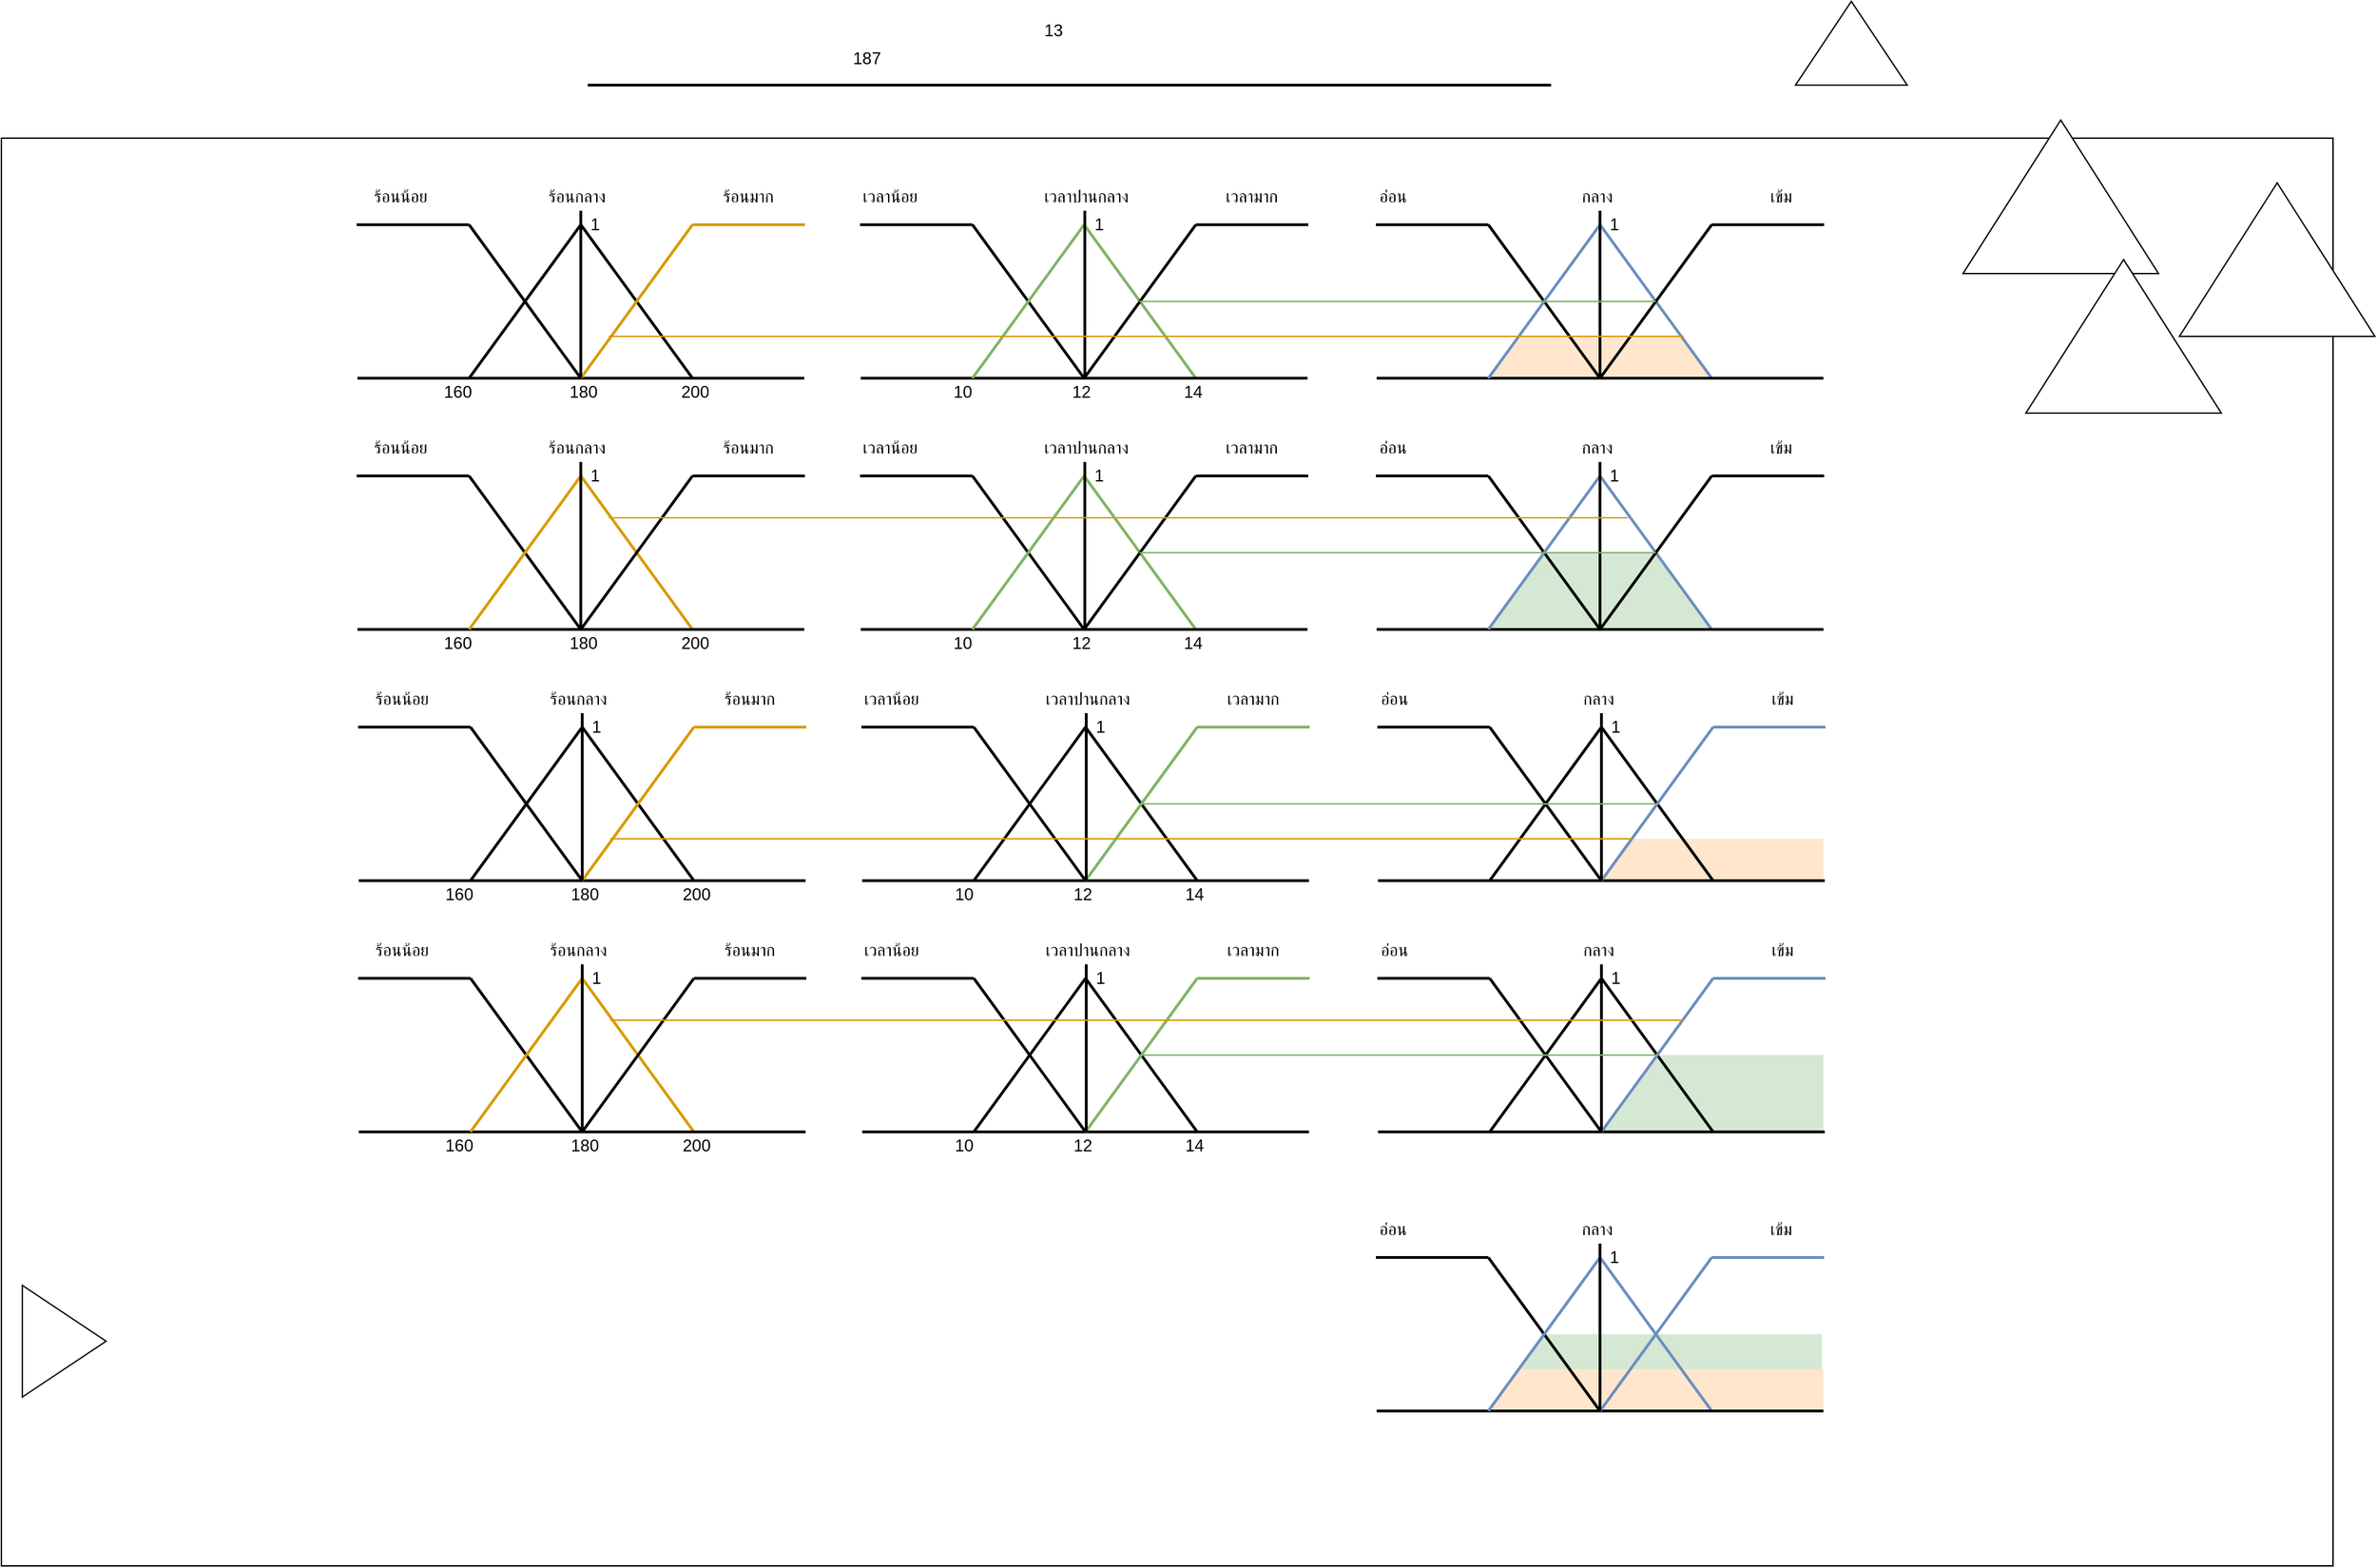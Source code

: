 <mxfile version="12.2.7" type="device" pages="1"><diagram id="Orps8iPXF4d6QuDdVQHt" name="Page-1"><mxGraphModel dx="2294" dy="301" grid="1" gridSize="10" guides="1" tooltips="1" connect="1" arrows="1" fold="1" page="1" pageScale="1" pageWidth="850" pageHeight="1100" math="0" shadow="0"><root><mxCell id="0"/><mxCell id="1" parent="0"/><mxCell id="f3O6sET0Vp7hojPYHrgs-37" value="" style="rounded=0;whiteSpace=wrap;html=1;" vertex="1" parent="1"><mxGeometry x="-1105" y="288" width="1670" height="1023" as="geometry"/></mxCell><mxCell id="f3O6sET0Vp7hojPYHrgs-331" value="" style="shape=trapezoid;perimeter=trapezoidPerimeter;whiteSpace=wrap;html=1;strokeColor=none;comic=0;rounded=0;size=0.252;fillColor=#d5e8d4;fillOpacity=100;" vertex="1" parent="1"><mxGeometry x="-40" y="1145" width="160" height="55" as="geometry"/></mxCell><mxCell id="f3O6sET0Vp7hojPYHrgs-330" value="" style="shape=trapezoid;perimeter=trapezoidPerimeter;whiteSpace=wrap;html=1;strokeColor=none;comic=0;rounded=0;size=0.136;fillColor=#ffe6cc;" vertex="1" parent="1"><mxGeometry x="-40" y="1170" width="160" height="30" as="geometry"/></mxCell><mxCell id="f3O6sET0Vp7hojPYHrgs-309" value="" style="shape=trapezoid;perimeter=trapezoidPerimeter;whiteSpace=wrap;html=1;strokeColor=none;comic=0;rounded=0;size=0.252;fillColor=#d5e8d4;fillOpacity=100;" vertex="1" parent="1"><mxGeometry x="39" y="1145" width="160" height="55" as="geometry"/></mxCell><mxCell id="f3O6sET0Vp7hojPYHrgs-324" value="" style="rounded=0;whiteSpace=wrap;html=1;comic=0;strokeColor=none;fillColor=#d5e8d4;" vertex="1" parent="1"><mxGeometry x="139" y="1145" width="60" height="54" as="geometry"/></mxCell><mxCell id="f3O6sET0Vp7hojPYHrgs-328" value="" style="rounded=0;whiteSpace=wrap;html=1;comic=0;strokeColor=none;fillColor=#ffe6cc;" vertex="1" parent="1"><mxGeometry x="140" y="1170" width="60" height="30" as="geometry"/></mxCell><mxCell id="f3O6sET0Vp7hojPYHrgs-329" value="" style="shape=trapezoid;perimeter=trapezoidPerimeter;whiteSpace=wrap;html=1;strokeColor=none;comic=0;rounded=0;size=0.137;fillColor=#ffe6cc;" vertex="1" parent="1"><mxGeometry x="40" y="1170" width="160" height="30" as="geometry"/></mxCell><mxCell id="f3O6sET0Vp7hojPYHrgs-288" value="" style="rounded=0;whiteSpace=wrap;html=1;comic=0;strokeColor=none;fillColor=#ffe6cc;" vertex="1" parent="1"><mxGeometry x="140" y="790" width="60" height="30" as="geometry"/></mxCell><mxCell id="f3O6sET0Vp7hojPYHrgs-82" value="" style="shape=trapezoid;perimeter=trapezoidPerimeter;whiteSpace=wrap;html=1;strokeColor=#d79b00;comic=0;rounded=0;size=0.136;fillColor=#ffe6cc;" vertex="1" parent="1"><mxGeometry x="-40" y="430" width="160" height="30" as="geometry"/></mxCell><mxCell id="f3O6sET0Vp7hojPYHrgs-1" value="" style="endArrow=none;html=1;fillColor=#d5e8d4;strokeColor=#000000;strokeWidth=2;" edge="1" parent="1"><mxGeometry width="50" height="50" relative="1" as="geometry"><mxPoint x="-850" y="460" as="sourcePoint"/><mxPoint x="-690" y="460" as="targetPoint"/></mxGeometry></mxCell><mxCell id="f3O6sET0Vp7hojPYHrgs-2" value="" style="endArrow=none;html=1;fillColor=#dae8fc;strokeColor=#000000;strokeWidth=2;" edge="1" parent="1"><mxGeometry width="50" height="50" relative="1" as="geometry"><mxPoint x="-850.5" y="350" as="sourcePoint"/><mxPoint x="-770" y="350" as="targetPoint"/></mxGeometry></mxCell><mxCell id="f3O6sET0Vp7hojPYHrgs-3" value="" style="endArrow=none;html=1;fillColor=#dae8fc;strokeColor=#000000;shadow=0;comic=0;strokeWidth=2;" edge="1" parent="1"><mxGeometry width="50" height="50" relative="1" as="geometry"><mxPoint x="-690" y="460" as="sourcePoint"/><mxPoint x="-770" y="350" as="targetPoint"/></mxGeometry></mxCell><mxCell id="f3O6sET0Vp7hojPYHrgs-4" value="" style="endArrow=none;html=1;fillColor=#ffe6cc;strokeColor=#000000;shadow=0;comic=0;strokeWidth=2;" edge="1" parent="1"><mxGeometry width="50" height="50" relative="1" as="geometry"><mxPoint x="-770" y="460" as="sourcePoint"/><mxPoint x="-690" y="350" as="targetPoint"/></mxGeometry></mxCell><mxCell id="f3O6sET0Vp7hojPYHrgs-5" value="" style="endArrow=none;html=1;fillColor=#ffe6cc;strokeColor=#000000;shadow=0;comic=0;strokeWidth=2;" edge="1" parent="1"><mxGeometry width="50" height="50" relative="1" as="geometry"><mxPoint x="-610" y="460" as="sourcePoint"/><mxPoint x="-690" y="350" as="targetPoint"/></mxGeometry></mxCell><mxCell id="f3O6sET0Vp7hojPYHrgs-6" value="" style="endArrow=none;html=1;fillColor=#dae8fc;strokeColor=#000000;shadow=0;comic=0;strokeWidth=2;" edge="1" parent="1"><mxGeometry width="50" height="50" relative="1" as="geometry"><mxPoint x="-690" y="460" as="sourcePoint"/><mxPoint x="-530" y="460" as="targetPoint"/></mxGeometry></mxCell><mxCell id="f3O6sET0Vp7hojPYHrgs-7" value="" style="endArrow=none;html=1;fillColor=#ffe6cc;strokeColor=#d79b00;shadow=0;comic=0;strokeWidth=2;" edge="1" parent="1"><mxGeometry width="50" height="50" relative="1" as="geometry"><mxPoint x="-690" y="460" as="sourcePoint"/><mxPoint x="-610" y="350" as="targetPoint"/></mxGeometry></mxCell><mxCell id="f3O6sET0Vp7hojPYHrgs-8" value="" style="endArrow=none;html=1;fillColor=#ffe6cc;strokeColor=#d79b00;shadow=0;comic=0;strokeWidth=2;" edge="1" parent="1"><mxGeometry width="50" height="50" relative="1" as="geometry"><mxPoint x="-610" y="350" as="sourcePoint"/><mxPoint x="-529.5" y="350" as="targetPoint"/></mxGeometry></mxCell><mxCell id="f3O6sET0Vp7hojPYHrgs-9" value="" style="endArrow=none;html=1;fillColor=#d5e8d4;strokeColor=#000000;shadow=0;comic=0;strokeWidth=2;" edge="1" parent="1"><mxGeometry width="50" height="50" relative="1" as="geometry"><mxPoint x="-489.5" y="460" as="sourcePoint"/><mxPoint x="-329.5" y="460" as="targetPoint"/></mxGeometry></mxCell><mxCell id="f3O6sET0Vp7hojPYHrgs-10" value="" style="endArrow=none;html=1;fillColor=#d5e8d4;strokeColor=#000000;shadow=0;comic=0;strokeWidth=2;" edge="1" parent="1"><mxGeometry width="50" height="50" relative="1" as="geometry"><mxPoint x="-490" y="350" as="sourcePoint"/><mxPoint x="-409.5" y="350" as="targetPoint"/></mxGeometry></mxCell><mxCell id="f3O6sET0Vp7hojPYHrgs-11" value="" style="endArrow=none;html=1;fillColor=#d5e8d4;strokeColor=#000000;shadow=0;comic=0;strokeWidth=2;" edge="1" parent="1"><mxGeometry width="50" height="50" relative="1" as="geometry"><mxPoint x="-329.5" y="460" as="sourcePoint"/><mxPoint x="-409.5" y="350" as="targetPoint"/></mxGeometry></mxCell><mxCell id="f3O6sET0Vp7hojPYHrgs-12" value="" style="endArrow=none;html=1;fillColor=#d5e8d4;strokeColor=#82b366;shadow=0;comic=0;strokeWidth=2;" edge="1" parent="1"><mxGeometry width="50" height="50" relative="1" as="geometry"><mxPoint x="-409.5" y="460" as="sourcePoint"/><mxPoint x="-329.5" y="350" as="targetPoint"/></mxGeometry></mxCell><mxCell id="f3O6sET0Vp7hojPYHrgs-13" value="" style="endArrow=none;html=1;fillColor=#d5e8d4;strokeColor=#82b366;shadow=0;comic=0;strokeWidth=2;" edge="1" parent="1"><mxGeometry width="50" height="50" relative="1" as="geometry"><mxPoint x="-249.5" y="460" as="sourcePoint"/><mxPoint x="-329.5" y="350" as="targetPoint"/></mxGeometry></mxCell><mxCell id="f3O6sET0Vp7hojPYHrgs-14" value="" style="endArrow=none;html=1;fillColor=#dae8fc;strokeColor=#000000;shadow=0;comic=0;strokeWidth=2;" edge="1" parent="1"><mxGeometry width="50" height="50" relative="1" as="geometry"><mxPoint x="-329.5" y="460" as="sourcePoint"/><mxPoint x="-169.5" y="460" as="targetPoint"/></mxGeometry></mxCell><mxCell id="f3O6sET0Vp7hojPYHrgs-15" value="" style="endArrow=none;html=1;fillColor=#d5e8d4;strokeColor=#000000;shadow=0;comic=0;strokeWidth=2;" edge="1" parent="1"><mxGeometry width="50" height="50" relative="1" as="geometry"><mxPoint x="-329.5" y="460" as="sourcePoint"/><mxPoint x="-249.5" y="350" as="targetPoint"/></mxGeometry></mxCell><mxCell id="f3O6sET0Vp7hojPYHrgs-16" value="" style="endArrow=none;html=1;fillColor=#d5e8d4;strokeColor=#000000;shadow=0;comic=0;strokeWidth=2;" edge="1" parent="1"><mxGeometry width="50" height="50" relative="1" as="geometry"><mxPoint x="-249.5" y="350" as="sourcePoint"/><mxPoint x="-169" y="350" as="targetPoint"/></mxGeometry></mxCell><mxCell id="f3O6sET0Vp7hojPYHrgs-17" value="" style="endArrow=none;html=1;fillColor=#d5e8d4;strokeColor=#000000;shadow=0;comic=0;strokeWidth=2;" edge="1" parent="1"><mxGeometry width="50" height="50" relative="1" as="geometry"><mxPoint x="-120.0" y="460" as="sourcePoint"/><mxPoint x="40.0" y="460" as="targetPoint"/></mxGeometry></mxCell><mxCell id="f3O6sET0Vp7hojPYHrgs-18" value="" style="endArrow=none;html=1;fillColor=#dae8fc;strokeColor=#000000;shadow=0;comic=0;strokeWidth=2;" edge="1" parent="1"><mxGeometry width="50" height="50" relative="1" as="geometry"><mxPoint x="-120.5" y="350" as="sourcePoint"/><mxPoint x="-40.0" y="350" as="targetPoint"/></mxGeometry></mxCell><mxCell id="f3O6sET0Vp7hojPYHrgs-19" value="" style="endArrow=none;html=1;fillColor=#dae8fc;strokeColor=#000000;shadow=0;comic=0;strokeWidth=2;" edge="1" parent="1"><mxGeometry width="50" height="50" relative="1" as="geometry"><mxPoint x="40.0" y="460" as="sourcePoint"/><mxPoint x="-40.0" y="350" as="targetPoint"/></mxGeometry></mxCell><mxCell id="f3O6sET0Vp7hojPYHrgs-20" value="" style="endArrow=none;html=1;fillColor=#dae8fc;strokeColor=#6c8ebf;shadow=0;comic=0;strokeWidth=2;" edge="1" parent="1"><mxGeometry width="50" height="50" relative="1" as="geometry"><mxPoint x="-40.0" y="460" as="sourcePoint"/><mxPoint x="40.0" y="350" as="targetPoint"/></mxGeometry></mxCell><mxCell id="f3O6sET0Vp7hojPYHrgs-21" value="" style="endArrow=none;html=1;fillColor=#dae8fc;strokeColor=#6c8ebf;shadow=0;comic=0;strokeWidth=2;" edge="1" parent="1"><mxGeometry width="50" height="50" relative="1" as="geometry"><mxPoint x="120.0" y="460" as="sourcePoint"/><mxPoint x="40.0" y="350" as="targetPoint"/></mxGeometry></mxCell><mxCell id="f3O6sET0Vp7hojPYHrgs-22" value="" style="endArrow=none;html=1;fillColor=#dae8fc;strokeColor=#000000;shadow=0;comic=0;strokeWidth=2;" edge="1" parent="1"><mxGeometry width="50" height="50" relative="1" as="geometry"><mxPoint x="40.0" y="460" as="sourcePoint"/><mxPoint x="200.0" y="460" as="targetPoint"/></mxGeometry></mxCell><mxCell id="f3O6sET0Vp7hojPYHrgs-23" value="" style="endArrow=none;html=1;fillColor=#d5e8d4;strokeColor=#000000;shadow=0;comic=0;strokeWidth=2;" edge="1" parent="1"><mxGeometry width="50" height="50" relative="1" as="geometry"><mxPoint x="40.0" y="460" as="sourcePoint"/><mxPoint x="120.0" y="350" as="targetPoint"/></mxGeometry></mxCell><mxCell id="f3O6sET0Vp7hojPYHrgs-24" value="" style="endArrow=none;html=1;fillColor=#d5e8d4;strokeColor=#000000;shadow=0;comic=0;strokeWidth=2;" edge="1" parent="1"><mxGeometry width="50" height="50" relative="1" as="geometry"><mxPoint x="120.0" y="350" as="sourcePoint"/><mxPoint x="200.5" y="350" as="targetPoint"/></mxGeometry></mxCell><mxCell id="f3O6sET0Vp7hojPYHrgs-38" value="ร้อนน้อย" style="text;html=1;resizable=0;points=[];autosize=1;align=left;verticalAlign=top;spacingTop=-4;strokeColor=none;" vertex="1" parent="1"><mxGeometry x="-840" y="320" width="60" height="20" as="geometry"/></mxCell><mxCell id="f3O6sET0Vp7hojPYHrgs-42" value="ร้อนมาก" style="text;html=1;resizable=0;points=[];autosize=1;align=left;verticalAlign=top;spacingTop=-4;strokeColor=none;" vertex="1" parent="1"><mxGeometry x="-590" y="320" width="60" height="20" as="geometry"/></mxCell><mxCell id="f3O6sET0Vp7hojPYHrgs-43" value="เวลาน้อย" style="text;html=1;resizable=0;points=[];autosize=1;align=left;verticalAlign=top;spacingTop=-4;strokeColor=none;" vertex="1" parent="1"><mxGeometry x="-490" y="320" width="60" height="20" as="geometry"/></mxCell><mxCell id="f3O6sET0Vp7hojPYHrgs-44" value="เวลาปานกลาง" style="text;html=1;resizable=0;points=[];autosize=1;align=left;verticalAlign=top;spacingTop=-4;strokeColor=none;" vertex="1" parent="1"><mxGeometry x="-360" y="320" width="90" height="20" as="geometry"/></mxCell><mxCell id="f3O6sET0Vp7hojPYHrgs-45" value="เวลามาก" style="text;html=1;resizable=0;points=[];autosize=1;align=left;verticalAlign=top;spacingTop=-4;strokeColor=none;" vertex="1" parent="1"><mxGeometry x="-230" y="320" width="60" height="20" as="geometry"/></mxCell><mxCell id="f3O6sET0Vp7hojPYHrgs-46" value="160" style="text;html=1;resizable=0;points=[];autosize=1;align=left;verticalAlign=top;spacingTop=-4;strokeColor=none;" vertex="1" parent="1"><mxGeometry x="-790" y="460" width="40" height="20" as="geometry"/></mxCell><mxCell id="f3O6sET0Vp7hojPYHrgs-47" value="180" style="text;html=1;resizable=0;points=[];autosize=1;align=left;verticalAlign=top;spacingTop=-4;strokeColor=none;" vertex="1" parent="1"><mxGeometry x="-700" y="460" width="40" height="20" as="geometry"/></mxCell><mxCell id="f3O6sET0Vp7hojPYHrgs-48" value="200" style="text;html=1;resizable=0;points=[];autosize=1;align=left;verticalAlign=top;spacingTop=-4;strokeColor=none;" vertex="1" parent="1"><mxGeometry x="-620" y="460" width="40" height="20" as="geometry"/></mxCell><mxCell id="f3O6sET0Vp7hojPYHrgs-49" value="10" style="text;html=1;resizable=0;points=[];autosize=1;align=left;verticalAlign=top;spacingTop=-4;strokeColor=none;" vertex="1" parent="1"><mxGeometry x="-425" y="460" width="30" height="20" as="geometry"/></mxCell><mxCell id="f3O6sET0Vp7hojPYHrgs-50" value="12" style="text;html=1;resizable=0;points=[];autosize=1;align=left;verticalAlign=top;spacingTop=-4;strokeColor=none;" vertex="1" parent="1"><mxGeometry x="-340" y="460" width="30" height="20" as="geometry"/></mxCell><mxCell id="f3O6sET0Vp7hojPYHrgs-51" value="14" style="text;html=1;resizable=0;points=[];autosize=1;align=left;verticalAlign=top;spacingTop=-4;strokeColor=none;" vertex="1" parent="1"><mxGeometry x="-260" y="460" width="30" height="20" as="geometry"/></mxCell><mxCell id="f3O6sET0Vp7hojPYHrgs-52" value="187" style="text;html=1;resizable=0;points=[];autosize=1;align=left;verticalAlign=top;spacingTop=-4;" vertex="1" parent="1"><mxGeometry x="-497" y="221" width="40" height="20" as="geometry"/></mxCell><mxCell id="f3O6sET0Vp7hojPYHrgs-53" value="13" style="text;html=1;resizable=0;points=[];autosize=1;align=left;verticalAlign=top;spacingTop=-4;" vertex="1" parent="1"><mxGeometry x="-360" y="201" width="30" height="20" as="geometry"/></mxCell><mxCell id="f3O6sET0Vp7hojPYHrgs-54" value="" style="endArrow=none;html=1;shadow=0;strokeColor=#000000;strokeWidth=2;fillColor=#d5e8d4;" edge="1" parent="1"><mxGeometry width="50" height="50" relative="1" as="geometry"><mxPoint x="-690" y="460" as="sourcePoint"/><mxPoint x="-690" y="340" as="targetPoint"/></mxGeometry></mxCell><mxCell id="f3O6sET0Vp7hojPYHrgs-41" value="ร้อนกลาง" style="text;html=1;resizable=0;points=[];autosize=1;align=left;verticalAlign=top;spacingTop=-4;strokeColor=none;" vertex="1" parent="1"><mxGeometry x="-715" y="320" width="60" height="20" as="geometry"/></mxCell><mxCell id="f3O6sET0Vp7hojPYHrgs-57" value="1" style="text;html=1;resizable=0;points=[];autosize=1;align=left;verticalAlign=top;spacingTop=-4;strokeColor=none;" vertex="1" parent="1"><mxGeometry x="-685" y="340" width="20" height="20" as="geometry"/></mxCell><mxCell id="f3O6sET0Vp7hojPYHrgs-58" value="" style="endArrow=none;html=1;shadow=0;strokeColor=#000000;strokeWidth=2;fillColor=#d5e8d4;" edge="1" parent="1"><mxGeometry width="50" height="50" relative="1" as="geometry"><mxPoint x="-329" y="460.0" as="sourcePoint"/><mxPoint x="-329" y="340.0" as="targetPoint"/></mxGeometry></mxCell><mxCell id="f3O6sET0Vp7hojPYHrgs-59" value="1" style="text;html=1;resizable=0;points=[];autosize=1;align=left;verticalAlign=top;spacingTop=-4;strokeColor=none;" vertex="1" parent="1"><mxGeometry x="-324" y="340" width="20" height="20" as="geometry"/></mxCell><mxCell id="f3O6sET0Vp7hojPYHrgs-62" value="" style="endArrow=none;html=1;shadow=0;strokeColor=#000000;strokeWidth=2;fillColor=#d5e8d4;" edge="1" parent="1"><mxGeometry width="50" height="50" relative="1" as="geometry"><mxPoint x="40" y="460" as="sourcePoint"/><mxPoint x="40" y="340.0" as="targetPoint"/></mxGeometry></mxCell><mxCell id="f3O6sET0Vp7hojPYHrgs-63" value="1" style="text;html=1;resizable=0;points=[];autosize=1;align=left;verticalAlign=top;spacingTop=-4;strokeColor=none;" vertex="1" parent="1"><mxGeometry x="45" y="340" width="20" height="20" as="geometry"/></mxCell><mxCell id="f3O6sET0Vp7hojPYHrgs-64" value="อ่อน" style="text;html=1;resizable=0;points=[];autosize=1;align=left;verticalAlign=top;spacingTop=-4;strokeColor=none;" vertex="1" parent="1"><mxGeometry x="-120" y="320" width="40" height="20" as="geometry"/></mxCell><mxCell id="f3O6sET0Vp7hojPYHrgs-65" value="กลาง" style="text;html=1;resizable=0;points=[];autosize=1;align=left;verticalAlign=top;spacingTop=-4;strokeColor=none;" vertex="1" parent="1"><mxGeometry x="25" y="320" width="40" height="20" as="geometry"/></mxCell><mxCell id="f3O6sET0Vp7hojPYHrgs-66" value="เข้ม" style="text;html=1;resizable=0;points=[];autosize=1;align=left;verticalAlign=top;spacingTop=-4;strokeColor=none;" vertex="1" parent="1"><mxGeometry x="160" y="320" width="30" height="20" as="geometry"/></mxCell><mxCell id="f3O6sET0Vp7hojPYHrgs-67" value="" style="endArrow=none;html=1;shadow=0;strokeColor=#d79b00;strokeWidth=1;fillColor=#ffe6cc;" edge="1" parent="1"><mxGeometry width="50" height="50" relative="1" as="geometry"><mxPoint x="-670" y="430" as="sourcePoint"/><mxPoint x="100" y="430" as="targetPoint"/></mxGeometry></mxCell><mxCell id="f3O6sET0Vp7hojPYHrgs-69" value="" style="endArrow=none;html=1;shadow=0;strokeColor=#000000;strokeWidth=2;fillColor=#d5e8d4;" edge="1" parent="1"><mxGeometry width="50" height="50" relative="1" as="geometry"><mxPoint x="-685" y="250.0" as="sourcePoint"/><mxPoint x="5" y="250.0" as="targetPoint"/></mxGeometry></mxCell><mxCell id="f3O6sET0Vp7hojPYHrgs-71" value="" style="endArrow=none;html=1;shadow=0;strokeColor=#82b366;strokeWidth=1;fillColor=#d5e8d4;" edge="1" parent="1"><mxGeometry width="50" height="50" relative="1" as="geometry"><mxPoint x="-290" y="405.0" as="sourcePoint"/><mxPoint x="80" y="405" as="targetPoint"/></mxGeometry></mxCell><mxCell id="f3O6sET0Vp7hojPYHrgs-74" value="" style="triangle;whiteSpace=wrap;html=1;strokeColor=#000000;" vertex="1" parent="1"><mxGeometry x="-1090" y="1110" width="60" height="80" as="geometry"/></mxCell><mxCell id="f3O6sET0Vp7hojPYHrgs-75" value="" style="triangle;whiteSpace=wrap;html=1;strokeColor=#000000;rotation=-90;" vertex="1" parent="1"><mxGeometry x="190" y="180" width="60" height="80" as="geometry"/></mxCell><mxCell id="f3O6sET0Vp7hojPYHrgs-76" value="" style="triangle;whiteSpace=wrap;html=1;strokeColor=#000000;rotation=-90;" vertex="1" parent="1"><mxGeometry x="315" y="260" width="110" height="140" as="geometry"/></mxCell><mxCell id="f3O6sET0Vp7hojPYHrgs-78" value="" style="triangle;whiteSpace=wrap;html=1;strokeColor=#000000;rotation=-90;" vertex="1" parent="1"><mxGeometry x="360" y="360" width="110" height="140" as="geometry"/></mxCell><mxCell id="f3O6sET0Vp7hojPYHrgs-80" value="" style="triangle;whiteSpace=wrap;html=1;strokeColor=#000000;rotation=-90;" vertex="1" parent="1"><mxGeometry x="470" y="305" width="110" height="140" as="geometry"/></mxCell><mxCell id="f3O6sET0Vp7hojPYHrgs-83" value="" style="endArrow=none;html=1;shadow=0;strokeColor=#000000;strokeWidth=2;fillColor=#d5e8d4;" edge="1" parent="1"><mxGeometry width="50" height="50" relative="1" as="geometry"><mxPoint x="40" y="460.0" as="sourcePoint"/><mxPoint x="40" y="460" as="targetPoint"/></mxGeometry></mxCell><mxCell id="f3O6sET0Vp7hojPYHrgs-88" value="" style="shape=trapezoid;perimeter=trapezoidPerimeter;whiteSpace=wrap;html=1;strokeColor=#82b366;comic=0;rounded=0;size=0.252;fillColor=#d5e8d4;fillOpacity=100;" vertex="1" parent="1"><mxGeometry x="-40" y="585" width="160" height="55" as="geometry"/></mxCell><mxCell id="f3O6sET0Vp7hojPYHrgs-89" value="" style="endArrow=none;html=1;fillColor=#d5e8d4;strokeColor=#000000;strokeWidth=2;" edge="1" parent="1"><mxGeometry width="50" height="50" relative="1" as="geometry"><mxPoint x="-850" y="640" as="sourcePoint"/><mxPoint x="-690" y="640" as="targetPoint"/></mxGeometry></mxCell><mxCell id="f3O6sET0Vp7hojPYHrgs-90" value="" style="endArrow=none;html=1;fillColor=#dae8fc;strokeColor=#000000;strokeWidth=2;" edge="1" parent="1"><mxGeometry width="50" height="50" relative="1" as="geometry"><mxPoint x="-850.5" y="530" as="sourcePoint"/><mxPoint x="-770" y="530" as="targetPoint"/></mxGeometry></mxCell><mxCell id="f3O6sET0Vp7hojPYHrgs-91" value="" style="endArrow=none;html=1;fillColor=#dae8fc;strokeColor=#000000;shadow=0;comic=0;strokeWidth=2;" edge="1" parent="1"><mxGeometry width="50" height="50" relative="1" as="geometry"><mxPoint x="-690" y="640" as="sourcePoint"/><mxPoint x="-770" y="530" as="targetPoint"/></mxGeometry></mxCell><mxCell id="f3O6sET0Vp7hojPYHrgs-92" value="" style="endArrow=none;html=1;fillColor=#ffe6cc;strokeColor=#d79b00;shadow=0;comic=0;strokeWidth=2;" edge="1" parent="1"><mxGeometry width="50" height="50" relative="1" as="geometry"><mxPoint x="-770" y="640" as="sourcePoint"/><mxPoint x="-690" y="530" as="targetPoint"/></mxGeometry></mxCell><mxCell id="f3O6sET0Vp7hojPYHrgs-93" value="" style="endArrow=none;html=1;fillColor=#ffe6cc;strokeColor=#d79b00;shadow=0;comic=0;strokeWidth=2;" edge="1" parent="1"><mxGeometry width="50" height="50" relative="1" as="geometry"><mxPoint x="-610" y="640" as="sourcePoint"/><mxPoint x="-690" y="530" as="targetPoint"/></mxGeometry></mxCell><mxCell id="f3O6sET0Vp7hojPYHrgs-94" value="" style="endArrow=none;html=1;fillColor=#dae8fc;strokeColor=#000000;shadow=0;comic=0;strokeWidth=2;" edge="1" parent="1"><mxGeometry width="50" height="50" relative="1" as="geometry"><mxPoint x="-690" y="640" as="sourcePoint"/><mxPoint x="-530" y="640" as="targetPoint"/></mxGeometry></mxCell><mxCell id="f3O6sET0Vp7hojPYHrgs-95" value="" style="endArrow=none;html=1;fillColor=#d5e8d4;strokeColor=#000000;shadow=0;comic=0;strokeWidth=2;" edge="1" parent="1"><mxGeometry width="50" height="50" relative="1" as="geometry"><mxPoint x="-690" y="640" as="sourcePoint"/><mxPoint x="-610" y="530" as="targetPoint"/></mxGeometry></mxCell><mxCell id="f3O6sET0Vp7hojPYHrgs-96" value="" style="endArrow=none;html=1;fillColor=#d5e8d4;strokeColor=#000000;shadow=0;comic=0;strokeWidth=2;" edge="1" parent="1"><mxGeometry width="50" height="50" relative="1" as="geometry"><mxPoint x="-610" y="530" as="sourcePoint"/><mxPoint x="-529.5" y="530" as="targetPoint"/></mxGeometry></mxCell><mxCell id="f3O6sET0Vp7hojPYHrgs-97" value="" style="endArrow=none;html=1;fillColor=#d5e8d4;strokeColor=#000000;shadow=0;comic=0;strokeWidth=2;" edge="1" parent="1"><mxGeometry width="50" height="50" relative="1" as="geometry"><mxPoint x="-489.5" y="640" as="sourcePoint"/><mxPoint x="-329.5" y="640" as="targetPoint"/></mxGeometry></mxCell><mxCell id="f3O6sET0Vp7hojPYHrgs-98" value="" style="endArrow=none;html=1;fillColor=#d5e8d4;strokeColor=#000000;shadow=0;comic=0;strokeWidth=2;" edge="1" parent="1"><mxGeometry width="50" height="50" relative="1" as="geometry"><mxPoint x="-490" y="530" as="sourcePoint"/><mxPoint x="-409.5" y="530" as="targetPoint"/></mxGeometry></mxCell><mxCell id="f3O6sET0Vp7hojPYHrgs-99" value="" style="endArrow=none;html=1;fillColor=#d5e8d4;strokeColor=#000000;shadow=0;comic=0;strokeWidth=2;" edge="1" parent="1"><mxGeometry width="50" height="50" relative="1" as="geometry"><mxPoint x="-329.5" y="640" as="sourcePoint"/><mxPoint x="-409.5" y="530" as="targetPoint"/></mxGeometry></mxCell><mxCell id="f3O6sET0Vp7hojPYHrgs-100" value="" style="endArrow=none;html=1;fillColor=#d5e8d4;strokeColor=#82b366;shadow=0;comic=0;strokeWidth=2;" edge="1" parent="1"><mxGeometry width="50" height="50" relative="1" as="geometry"><mxPoint x="-409.5" y="640" as="sourcePoint"/><mxPoint x="-329.5" y="530" as="targetPoint"/></mxGeometry></mxCell><mxCell id="f3O6sET0Vp7hojPYHrgs-101" value="" style="endArrow=none;html=1;fillColor=#d5e8d4;strokeColor=#82b366;shadow=0;comic=0;strokeWidth=2;" edge="1" parent="1"><mxGeometry width="50" height="50" relative="1" as="geometry"><mxPoint x="-249.5" y="640" as="sourcePoint"/><mxPoint x="-329.5" y="530" as="targetPoint"/></mxGeometry></mxCell><mxCell id="f3O6sET0Vp7hojPYHrgs-102" value="" style="endArrow=none;html=1;fillColor=#dae8fc;strokeColor=#000000;shadow=0;comic=0;strokeWidth=2;" edge="1" parent="1"><mxGeometry width="50" height="50" relative="1" as="geometry"><mxPoint x="-329.5" y="640" as="sourcePoint"/><mxPoint x="-169.5" y="640" as="targetPoint"/></mxGeometry></mxCell><mxCell id="f3O6sET0Vp7hojPYHrgs-103" value="" style="endArrow=none;html=1;fillColor=#d5e8d4;strokeColor=#000000;shadow=0;comic=0;strokeWidth=2;" edge="1" parent="1"><mxGeometry width="50" height="50" relative="1" as="geometry"><mxPoint x="-329.5" y="640" as="sourcePoint"/><mxPoint x="-249.5" y="530" as="targetPoint"/></mxGeometry></mxCell><mxCell id="f3O6sET0Vp7hojPYHrgs-104" value="" style="endArrow=none;html=1;fillColor=#d5e8d4;strokeColor=#000000;shadow=0;comic=0;strokeWidth=2;" edge="1" parent="1"><mxGeometry width="50" height="50" relative="1" as="geometry"><mxPoint x="-249.5" y="530" as="sourcePoint"/><mxPoint x="-169" y="530" as="targetPoint"/></mxGeometry></mxCell><mxCell id="f3O6sET0Vp7hojPYHrgs-105" value="" style="endArrow=none;html=1;fillColor=#d5e8d4;strokeColor=#000000;shadow=0;comic=0;strokeWidth=2;" edge="1" parent="1"><mxGeometry width="50" height="50" relative="1" as="geometry"><mxPoint x="-120.0" y="640" as="sourcePoint"/><mxPoint x="40.0" y="640" as="targetPoint"/></mxGeometry></mxCell><mxCell id="f3O6sET0Vp7hojPYHrgs-106" value="" style="endArrow=none;html=1;fillColor=#dae8fc;strokeColor=#000000;shadow=0;comic=0;strokeWidth=2;" edge="1" parent="1"><mxGeometry width="50" height="50" relative="1" as="geometry"><mxPoint x="-120.5" y="530" as="sourcePoint"/><mxPoint x="-40.0" y="530" as="targetPoint"/></mxGeometry></mxCell><mxCell id="f3O6sET0Vp7hojPYHrgs-107" value="" style="endArrow=none;html=1;fillColor=#dae8fc;strokeColor=#000000;shadow=0;comic=0;strokeWidth=2;" edge="1" parent="1"><mxGeometry width="50" height="50" relative="1" as="geometry"><mxPoint x="40.0" y="640" as="sourcePoint"/><mxPoint x="-40.0" y="530" as="targetPoint"/></mxGeometry></mxCell><mxCell id="f3O6sET0Vp7hojPYHrgs-108" value="" style="endArrow=none;html=1;fillColor=#dae8fc;strokeColor=#6c8ebf;shadow=0;comic=0;strokeWidth=2;" edge="1" parent="1"><mxGeometry width="50" height="50" relative="1" as="geometry"><mxPoint x="-40.0" y="640" as="sourcePoint"/><mxPoint x="40.0" y="530" as="targetPoint"/></mxGeometry></mxCell><mxCell id="f3O6sET0Vp7hojPYHrgs-109" value="" style="endArrow=none;html=1;fillColor=#dae8fc;strokeColor=#6c8ebf;shadow=0;comic=0;strokeWidth=2;" edge="1" parent="1"><mxGeometry width="50" height="50" relative="1" as="geometry"><mxPoint x="120.0" y="640" as="sourcePoint"/><mxPoint x="40.0" y="530" as="targetPoint"/></mxGeometry></mxCell><mxCell id="f3O6sET0Vp7hojPYHrgs-110" value="" style="endArrow=none;html=1;fillColor=#dae8fc;strokeColor=#000000;shadow=0;comic=0;strokeWidth=2;" edge="1" parent="1"><mxGeometry width="50" height="50" relative="1" as="geometry"><mxPoint x="40.0" y="640" as="sourcePoint"/><mxPoint x="200.0" y="640" as="targetPoint"/></mxGeometry></mxCell><mxCell id="f3O6sET0Vp7hojPYHrgs-111" value="" style="endArrow=none;html=1;fillColor=#d5e8d4;strokeColor=#000000;shadow=0;comic=0;strokeWidth=2;" edge="1" parent="1"><mxGeometry width="50" height="50" relative="1" as="geometry"><mxPoint x="40.0" y="640" as="sourcePoint"/><mxPoint x="120.0" y="530" as="targetPoint"/></mxGeometry></mxCell><mxCell id="f3O6sET0Vp7hojPYHrgs-112" value="" style="endArrow=none;html=1;fillColor=#d5e8d4;strokeColor=#000000;shadow=0;comic=0;strokeWidth=2;" edge="1" parent="1"><mxGeometry width="50" height="50" relative="1" as="geometry"><mxPoint x="120.0" y="530" as="sourcePoint"/><mxPoint x="200.5" y="530" as="targetPoint"/></mxGeometry></mxCell><mxCell id="f3O6sET0Vp7hojPYHrgs-113" value="ร้อนน้อย" style="text;html=1;resizable=0;points=[];autosize=1;align=left;verticalAlign=top;spacingTop=-4;strokeColor=none;" vertex="1" parent="1"><mxGeometry x="-840" y="500" width="60" height="20" as="geometry"/></mxCell><mxCell id="f3O6sET0Vp7hojPYHrgs-114" value="ร้อนมาก" style="text;html=1;resizable=0;points=[];autosize=1;align=left;verticalAlign=top;spacingTop=-4;strokeColor=none;" vertex="1" parent="1"><mxGeometry x="-590" y="500" width="60" height="20" as="geometry"/></mxCell><mxCell id="f3O6sET0Vp7hojPYHrgs-115" value="เวลาน้อย" style="text;html=1;resizable=0;points=[];autosize=1;align=left;verticalAlign=top;spacingTop=-4;strokeColor=none;" vertex="1" parent="1"><mxGeometry x="-490" y="500" width="60" height="20" as="geometry"/></mxCell><mxCell id="f3O6sET0Vp7hojPYHrgs-116" value="เวลาปานกลาง" style="text;html=1;resizable=0;points=[];autosize=1;align=left;verticalAlign=top;spacingTop=-4;strokeColor=none;" vertex="1" parent="1"><mxGeometry x="-360" y="500" width="90" height="20" as="geometry"/></mxCell><mxCell id="f3O6sET0Vp7hojPYHrgs-117" value="เวลามาก" style="text;html=1;resizable=0;points=[];autosize=1;align=left;verticalAlign=top;spacingTop=-4;strokeColor=none;" vertex="1" parent="1"><mxGeometry x="-230" y="500" width="60" height="20" as="geometry"/></mxCell><mxCell id="f3O6sET0Vp7hojPYHrgs-118" value="160" style="text;html=1;resizable=0;points=[];autosize=1;align=left;verticalAlign=top;spacingTop=-4;strokeColor=none;" vertex="1" parent="1"><mxGeometry x="-790" y="640" width="40" height="20" as="geometry"/></mxCell><mxCell id="f3O6sET0Vp7hojPYHrgs-119" value="180" style="text;html=1;resizable=0;points=[];autosize=1;align=left;verticalAlign=top;spacingTop=-4;strokeColor=none;" vertex="1" parent="1"><mxGeometry x="-700" y="640" width="40" height="20" as="geometry"/></mxCell><mxCell id="f3O6sET0Vp7hojPYHrgs-120" value="200" style="text;html=1;resizable=0;points=[];autosize=1;align=left;verticalAlign=top;spacingTop=-4;strokeColor=none;" vertex="1" parent="1"><mxGeometry x="-620" y="640" width="40" height="20" as="geometry"/></mxCell><mxCell id="f3O6sET0Vp7hojPYHrgs-121" value="10" style="text;html=1;resizable=0;points=[];autosize=1;align=left;verticalAlign=top;spacingTop=-4;strokeColor=none;" vertex="1" parent="1"><mxGeometry x="-425" y="640" width="30" height="20" as="geometry"/></mxCell><mxCell id="f3O6sET0Vp7hojPYHrgs-122" value="12" style="text;html=1;resizable=0;points=[];autosize=1;align=left;verticalAlign=top;spacingTop=-4;strokeColor=none;" vertex="1" parent="1"><mxGeometry x="-340" y="640" width="30" height="20" as="geometry"/></mxCell><mxCell id="f3O6sET0Vp7hojPYHrgs-123" value="14" style="text;html=1;resizable=0;points=[];autosize=1;align=left;verticalAlign=top;spacingTop=-4;strokeColor=none;" vertex="1" parent="1"><mxGeometry x="-260" y="640" width="30" height="20" as="geometry"/></mxCell><mxCell id="f3O6sET0Vp7hojPYHrgs-124" value="" style="endArrow=none;html=1;shadow=0;strokeColor=#000000;strokeWidth=2;fillColor=#d5e8d4;" edge="1" parent="1"><mxGeometry width="50" height="50" relative="1" as="geometry"><mxPoint x="-690" y="640" as="sourcePoint"/><mxPoint x="-690" y="520" as="targetPoint"/></mxGeometry></mxCell><mxCell id="f3O6sET0Vp7hojPYHrgs-125" value="ร้อนกลาง" style="text;html=1;resizable=0;points=[];autosize=1;align=left;verticalAlign=top;spacingTop=-4;strokeColor=none;" vertex="1" parent="1"><mxGeometry x="-715" y="500" width="60" height="20" as="geometry"/></mxCell><mxCell id="f3O6sET0Vp7hojPYHrgs-126" value="1" style="text;html=1;resizable=0;points=[];autosize=1;align=left;verticalAlign=top;spacingTop=-4;strokeColor=none;" vertex="1" parent="1"><mxGeometry x="-685" y="520" width="20" height="20" as="geometry"/></mxCell><mxCell id="f3O6sET0Vp7hojPYHrgs-127" value="" style="endArrow=none;html=1;shadow=0;strokeColor=#000000;strokeWidth=2;fillColor=#d5e8d4;" edge="1" parent="1"><mxGeometry width="50" height="50" relative="1" as="geometry"><mxPoint x="-329" y="640" as="sourcePoint"/><mxPoint x="-329" y="520.0" as="targetPoint"/></mxGeometry></mxCell><mxCell id="f3O6sET0Vp7hojPYHrgs-128" value="1" style="text;html=1;resizable=0;points=[];autosize=1;align=left;verticalAlign=top;spacingTop=-4;strokeColor=none;" vertex="1" parent="1"><mxGeometry x="-324" y="520" width="20" height="20" as="geometry"/></mxCell><mxCell id="f3O6sET0Vp7hojPYHrgs-129" value="" style="endArrow=none;html=1;shadow=0;strokeColor=#000000;strokeWidth=2;fillColor=#d5e8d4;" edge="1" parent="1"><mxGeometry width="50" height="50" relative="1" as="geometry"><mxPoint x="40" y="640" as="sourcePoint"/><mxPoint x="40" y="520.0" as="targetPoint"/></mxGeometry></mxCell><mxCell id="f3O6sET0Vp7hojPYHrgs-130" value="1" style="text;html=1;resizable=0;points=[];autosize=1;align=left;verticalAlign=top;spacingTop=-4;strokeColor=none;" vertex="1" parent="1"><mxGeometry x="45" y="520" width="20" height="20" as="geometry"/></mxCell><mxCell id="f3O6sET0Vp7hojPYHrgs-131" value="อ่อน" style="text;html=1;resizable=0;points=[];autosize=1;align=left;verticalAlign=top;spacingTop=-4;strokeColor=none;" vertex="1" parent="1"><mxGeometry x="-120" y="500" width="40" height="20" as="geometry"/></mxCell><mxCell id="f3O6sET0Vp7hojPYHrgs-132" value="กลาง" style="text;html=1;resizable=0;points=[];autosize=1;align=left;verticalAlign=top;spacingTop=-4;strokeColor=none;" vertex="1" parent="1"><mxGeometry x="25" y="500" width="40" height="20" as="geometry"/></mxCell><mxCell id="f3O6sET0Vp7hojPYHrgs-133" value="เข้ม" style="text;html=1;resizable=0;points=[];autosize=1;align=left;verticalAlign=top;spacingTop=-4;strokeColor=none;" vertex="1" parent="1"><mxGeometry x="160" y="500" width="30" height="20" as="geometry"/></mxCell><mxCell id="f3O6sET0Vp7hojPYHrgs-134" value="" style="endArrow=none;html=1;shadow=0;strokeColor=#d79b00;strokeWidth=1;fillColor=#ffe6cc;" edge="1" parent="1"><mxGeometry width="50" height="50" relative="1" as="geometry"><mxPoint x="-670" y="560" as="sourcePoint"/><mxPoint x="60" y="560" as="targetPoint"/></mxGeometry></mxCell><mxCell id="f3O6sET0Vp7hojPYHrgs-135" value="" style="endArrow=none;html=1;shadow=0;strokeColor=#82b366;strokeWidth=1;fillColor=#d5e8d4;" edge="1" parent="1"><mxGeometry width="50" height="50" relative="1" as="geometry"><mxPoint x="-290" y="585" as="sourcePoint"/><mxPoint x="80" y="585" as="targetPoint"/></mxGeometry></mxCell><mxCell id="f3O6sET0Vp7hojPYHrgs-136" value="" style="endArrow=none;html=1;shadow=0;strokeColor=#000000;strokeWidth=2;fillColor=#d5e8d4;" edge="1" parent="1"><mxGeometry width="50" height="50" relative="1" as="geometry"><mxPoint x="40" y="640" as="sourcePoint"/><mxPoint x="40" y="640" as="targetPoint"/></mxGeometry></mxCell><mxCell id="f3O6sET0Vp7hojPYHrgs-189" value="" style="shape=trapezoid;perimeter=trapezoidPerimeter;whiteSpace=wrap;html=1;strokeColor=none;comic=0;rounded=0;size=0.137;fillColor=#ffe6cc;" vertex="1" parent="1"><mxGeometry x="40" y="790" width="160" height="30" as="geometry"/></mxCell><mxCell id="f3O6sET0Vp7hojPYHrgs-190" value="" style="endArrow=none;html=1;fillColor=#d5e8d4;strokeColor=#000000;strokeWidth=2;" edge="1" parent="1"><mxGeometry width="50" height="50" relative="1" as="geometry"><mxPoint x="-849" y="820" as="sourcePoint"/><mxPoint x="-689" y="820" as="targetPoint"/></mxGeometry></mxCell><mxCell id="f3O6sET0Vp7hojPYHrgs-191" value="" style="endArrow=none;html=1;fillColor=#dae8fc;strokeColor=#000000;strokeWidth=2;" edge="1" parent="1"><mxGeometry width="50" height="50" relative="1" as="geometry"><mxPoint x="-849.5" y="710" as="sourcePoint"/><mxPoint x="-769" y="710" as="targetPoint"/></mxGeometry></mxCell><mxCell id="f3O6sET0Vp7hojPYHrgs-192" value="" style="endArrow=none;html=1;fillColor=#dae8fc;strokeColor=#000000;shadow=0;comic=0;strokeWidth=2;" edge="1" parent="1"><mxGeometry width="50" height="50" relative="1" as="geometry"><mxPoint x="-689" y="820" as="sourcePoint"/><mxPoint x="-769" y="710" as="targetPoint"/></mxGeometry></mxCell><mxCell id="f3O6sET0Vp7hojPYHrgs-193" value="" style="endArrow=none;html=1;fillColor=#ffe6cc;strokeColor=#000000;shadow=0;comic=0;strokeWidth=2;" edge="1" parent="1"><mxGeometry width="50" height="50" relative="1" as="geometry"><mxPoint x="-769" y="820" as="sourcePoint"/><mxPoint x="-689" y="710" as="targetPoint"/></mxGeometry></mxCell><mxCell id="f3O6sET0Vp7hojPYHrgs-194" value="" style="endArrow=none;html=1;fillColor=#ffe6cc;strokeColor=#000000;shadow=0;comic=0;strokeWidth=2;" edge="1" parent="1"><mxGeometry width="50" height="50" relative="1" as="geometry"><mxPoint x="-609" y="820" as="sourcePoint"/><mxPoint x="-689" y="710" as="targetPoint"/></mxGeometry></mxCell><mxCell id="f3O6sET0Vp7hojPYHrgs-195" value="" style="endArrow=none;html=1;fillColor=#dae8fc;strokeColor=#000000;shadow=0;comic=0;strokeWidth=2;" edge="1" parent="1"><mxGeometry width="50" height="50" relative="1" as="geometry"><mxPoint x="-689" y="820" as="sourcePoint"/><mxPoint x="-529" y="820" as="targetPoint"/></mxGeometry></mxCell><mxCell id="f3O6sET0Vp7hojPYHrgs-196" value="" style="endArrow=none;html=1;fillColor=#ffe6cc;strokeColor=#d79b00;shadow=0;comic=0;strokeWidth=2;" edge="1" parent="1"><mxGeometry width="50" height="50" relative="1" as="geometry"><mxPoint x="-689" y="820" as="sourcePoint"/><mxPoint x="-609" y="710" as="targetPoint"/></mxGeometry></mxCell><mxCell id="f3O6sET0Vp7hojPYHrgs-197" value="" style="endArrow=none;html=1;fillColor=#ffe6cc;strokeColor=#d79b00;shadow=0;comic=0;strokeWidth=2;" edge="1" parent="1"><mxGeometry width="50" height="50" relative="1" as="geometry"><mxPoint x="-609" y="710" as="sourcePoint"/><mxPoint x="-528.5" y="710" as="targetPoint"/></mxGeometry></mxCell><mxCell id="f3O6sET0Vp7hojPYHrgs-198" value="" style="endArrow=none;html=1;fillColor=#d5e8d4;strokeColor=#000000;shadow=0;comic=0;strokeWidth=2;" edge="1" parent="1"><mxGeometry width="50" height="50" relative="1" as="geometry"><mxPoint x="-488.5" y="820" as="sourcePoint"/><mxPoint x="-328.5" y="820" as="targetPoint"/></mxGeometry></mxCell><mxCell id="f3O6sET0Vp7hojPYHrgs-199" value="" style="endArrow=none;html=1;fillColor=#d5e8d4;strokeColor=#000000;shadow=0;comic=0;strokeWidth=2;" edge="1" parent="1"><mxGeometry width="50" height="50" relative="1" as="geometry"><mxPoint x="-489" y="710" as="sourcePoint"/><mxPoint x="-408.5" y="710" as="targetPoint"/></mxGeometry></mxCell><mxCell id="f3O6sET0Vp7hojPYHrgs-200" value="" style="endArrow=none;html=1;fillColor=#d5e8d4;strokeColor=#000000;shadow=0;comic=0;strokeWidth=2;" edge="1" parent="1"><mxGeometry width="50" height="50" relative="1" as="geometry"><mxPoint x="-328.5" y="820" as="sourcePoint"/><mxPoint x="-408.5" y="710" as="targetPoint"/></mxGeometry></mxCell><mxCell id="f3O6sET0Vp7hojPYHrgs-201" value="" style="endArrow=none;html=1;fillColor=#d5e8d4;strokeColor=#000000;shadow=0;comic=0;strokeWidth=2;" edge="1" parent="1"><mxGeometry width="50" height="50" relative="1" as="geometry"><mxPoint x="-408.5" y="820" as="sourcePoint"/><mxPoint x="-328.5" y="710" as="targetPoint"/></mxGeometry></mxCell><mxCell id="f3O6sET0Vp7hojPYHrgs-202" value="" style="endArrow=none;html=1;fillColor=#d5e8d4;strokeColor=#000000;shadow=0;comic=0;strokeWidth=2;" edge="1" parent="1"><mxGeometry width="50" height="50" relative="1" as="geometry"><mxPoint x="-248.5" y="820" as="sourcePoint"/><mxPoint x="-328.5" y="710" as="targetPoint"/></mxGeometry></mxCell><mxCell id="f3O6sET0Vp7hojPYHrgs-203" value="" style="endArrow=none;html=1;fillColor=#dae8fc;strokeColor=#000000;shadow=0;comic=0;strokeWidth=2;" edge="1" parent="1"><mxGeometry width="50" height="50" relative="1" as="geometry"><mxPoint x="-328.5" y="820" as="sourcePoint"/><mxPoint x="-168.5" y="820" as="targetPoint"/></mxGeometry></mxCell><mxCell id="f3O6sET0Vp7hojPYHrgs-204" value="" style="endArrow=none;html=1;fillColor=#d5e8d4;strokeColor=#82b366;shadow=0;comic=0;strokeWidth=2;" edge="1" parent="1"><mxGeometry width="50" height="50" relative="1" as="geometry"><mxPoint x="-328.5" y="820" as="sourcePoint"/><mxPoint x="-248.5" y="710" as="targetPoint"/></mxGeometry></mxCell><mxCell id="f3O6sET0Vp7hojPYHrgs-205" value="" style="endArrow=none;html=1;fillColor=#d5e8d4;strokeColor=#82b366;shadow=0;comic=0;strokeWidth=2;" edge="1" parent="1"><mxGeometry width="50" height="50" relative="1" as="geometry"><mxPoint x="-248.5" y="710" as="sourcePoint"/><mxPoint x="-168" y="710" as="targetPoint"/></mxGeometry></mxCell><mxCell id="f3O6sET0Vp7hojPYHrgs-206" value="" style="endArrow=none;html=1;fillColor=#d5e8d4;strokeColor=#000000;shadow=0;comic=0;strokeWidth=2;" edge="1" parent="1"><mxGeometry width="50" height="50" relative="1" as="geometry"><mxPoint x="-119.0" y="820" as="sourcePoint"/><mxPoint x="41.0" y="820" as="targetPoint"/></mxGeometry></mxCell><mxCell id="f3O6sET0Vp7hojPYHrgs-207" value="" style="endArrow=none;html=1;fillColor=#dae8fc;strokeColor=#000000;shadow=0;comic=0;strokeWidth=2;" edge="1" parent="1"><mxGeometry width="50" height="50" relative="1" as="geometry"><mxPoint x="-119.5" y="710" as="sourcePoint"/><mxPoint x="-39.0" y="710" as="targetPoint"/></mxGeometry></mxCell><mxCell id="f3O6sET0Vp7hojPYHrgs-208" value="" style="endArrow=none;html=1;fillColor=#dae8fc;strokeColor=#000000;shadow=0;comic=0;strokeWidth=2;" edge="1" parent="1"><mxGeometry width="50" height="50" relative="1" as="geometry"><mxPoint x="41.0" y="820" as="sourcePoint"/><mxPoint x="-39.0" y="710" as="targetPoint"/></mxGeometry></mxCell><mxCell id="f3O6sET0Vp7hojPYHrgs-209" value="" style="endArrow=none;html=1;fillColor=#dae8fc;strokeColor=#000000;shadow=0;comic=0;strokeWidth=2;" edge="1" parent="1"><mxGeometry width="50" height="50" relative="1" as="geometry"><mxPoint x="-39.0" y="820" as="sourcePoint"/><mxPoint x="41.0" y="710" as="targetPoint"/></mxGeometry></mxCell><mxCell id="f3O6sET0Vp7hojPYHrgs-210" value="" style="endArrow=none;html=1;fillColor=#dae8fc;strokeColor=#000000;shadow=0;comic=0;strokeWidth=2;" edge="1" parent="1"><mxGeometry width="50" height="50" relative="1" as="geometry"><mxPoint x="121.0" y="820" as="sourcePoint"/><mxPoint x="41.0" y="710" as="targetPoint"/></mxGeometry></mxCell><mxCell id="f3O6sET0Vp7hojPYHrgs-211" value="" style="endArrow=none;html=1;fillColor=#dae8fc;strokeColor=#000000;shadow=0;comic=0;strokeWidth=2;" edge="1" parent="1"><mxGeometry width="50" height="50" relative="1" as="geometry"><mxPoint x="41.0" y="820" as="sourcePoint"/><mxPoint x="201.0" y="820" as="targetPoint"/></mxGeometry></mxCell><mxCell id="f3O6sET0Vp7hojPYHrgs-212" value="" style="endArrow=none;html=1;fillColor=#dae8fc;strokeColor=#6c8ebf;shadow=0;comic=0;strokeWidth=2;" edge="1" parent="1"><mxGeometry width="50" height="50" relative="1" as="geometry"><mxPoint x="41.0" y="820" as="sourcePoint"/><mxPoint x="121.0" y="710" as="targetPoint"/></mxGeometry></mxCell><mxCell id="f3O6sET0Vp7hojPYHrgs-213" value="" style="endArrow=none;html=1;fillColor=#dae8fc;strokeColor=#6c8ebf;shadow=0;comic=0;strokeWidth=2;" edge="1" parent="1"><mxGeometry width="50" height="50" relative="1" as="geometry"><mxPoint x="121.0" y="710" as="sourcePoint"/><mxPoint x="201.5" y="710" as="targetPoint"/></mxGeometry></mxCell><mxCell id="f3O6sET0Vp7hojPYHrgs-214" value="ร้อนน้อย" style="text;html=1;resizable=0;points=[];autosize=1;align=left;verticalAlign=top;spacingTop=-4;strokeColor=none;" vertex="1" parent="1"><mxGeometry x="-839" y="680" width="60" height="20" as="geometry"/></mxCell><mxCell id="f3O6sET0Vp7hojPYHrgs-215" value="ร้อนมาก" style="text;html=1;resizable=0;points=[];autosize=1;align=left;verticalAlign=top;spacingTop=-4;strokeColor=none;" vertex="1" parent="1"><mxGeometry x="-589" y="680" width="60" height="20" as="geometry"/></mxCell><mxCell id="f3O6sET0Vp7hojPYHrgs-216" value="เวลาน้อย" style="text;html=1;resizable=0;points=[];autosize=1;align=left;verticalAlign=top;spacingTop=-4;strokeColor=none;" vertex="1" parent="1"><mxGeometry x="-489" y="680" width="60" height="20" as="geometry"/></mxCell><mxCell id="f3O6sET0Vp7hojPYHrgs-217" value="เวลาปานกลาง" style="text;html=1;resizable=0;points=[];autosize=1;align=left;verticalAlign=top;spacingTop=-4;strokeColor=none;" vertex="1" parent="1"><mxGeometry x="-359" y="680" width="90" height="20" as="geometry"/></mxCell><mxCell id="f3O6sET0Vp7hojPYHrgs-218" value="เวลามาก" style="text;html=1;resizable=0;points=[];autosize=1;align=left;verticalAlign=top;spacingTop=-4;strokeColor=none;" vertex="1" parent="1"><mxGeometry x="-229" y="680" width="60" height="20" as="geometry"/></mxCell><mxCell id="f3O6sET0Vp7hojPYHrgs-219" value="160" style="text;html=1;resizable=0;points=[];autosize=1;align=left;verticalAlign=top;spacingTop=-4;strokeColor=none;" vertex="1" parent="1"><mxGeometry x="-789" y="820" width="40" height="20" as="geometry"/></mxCell><mxCell id="f3O6sET0Vp7hojPYHrgs-220" value="180" style="text;html=1;resizable=0;points=[];autosize=1;align=left;verticalAlign=top;spacingTop=-4;strokeColor=none;" vertex="1" parent="1"><mxGeometry x="-699" y="820" width="40" height="20" as="geometry"/></mxCell><mxCell id="f3O6sET0Vp7hojPYHrgs-221" value="200" style="text;html=1;resizable=0;points=[];autosize=1;align=left;verticalAlign=top;spacingTop=-4;strokeColor=none;" vertex="1" parent="1"><mxGeometry x="-619" y="820" width="40" height="20" as="geometry"/></mxCell><mxCell id="f3O6sET0Vp7hojPYHrgs-222" value="10" style="text;html=1;resizable=0;points=[];autosize=1;align=left;verticalAlign=top;spacingTop=-4;strokeColor=none;" vertex="1" parent="1"><mxGeometry x="-424" y="820" width="30" height="20" as="geometry"/></mxCell><mxCell id="f3O6sET0Vp7hojPYHrgs-223" value="12" style="text;html=1;resizable=0;points=[];autosize=1;align=left;verticalAlign=top;spacingTop=-4;strokeColor=none;" vertex="1" parent="1"><mxGeometry x="-339" y="820" width="30" height="20" as="geometry"/></mxCell><mxCell id="f3O6sET0Vp7hojPYHrgs-224" value="14" style="text;html=1;resizable=0;points=[];autosize=1;align=left;verticalAlign=top;spacingTop=-4;strokeColor=none;" vertex="1" parent="1"><mxGeometry x="-259" y="820" width="30" height="20" as="geometry"/></mxCell><mxCell id="f3O6sET0Vp7hojPYHrgs-225" value="" style="endArrow=none;html=1;shadow=0;strokeColor=#000000;strokeWidth=2;fillColor=#d5e8d4;" edge="1" parent="1"><mxGeometry width="50" height="50" relative="1" as="geometry"><mxPoint x="-689" y="820" as="sourcePoint"/><mxPoint x="-689" y="700" as="targetPoint"/></mxGeometry></mxCell><mxCell id="f3O6sET0Vp7hojPYHrgs-226" value="ร้อนกลาง" style="text;html=1;resizable=0;points=[];autosize=1;align=left;verticalAlign=top;spacingTop=-4;strokeColor=none;" vertex="1" parent="1"><mxGeometry x="-714" y="680" width="60" height="20" as="geometry"/></mxCell><mxCell id="f3O6sET0Vp7hojPYHrgs-227" value="1" style="text;html=1;resizable=0;points=[];autosize=1;align=left;verticalAlign=top;spacingTop=-4;strokeColor=none;" vertex="1" parent="1"><mxGeometry x="-684" y="700" width="20" height="20" as="geometry"/></mxCell><mxCell id="f3O6sET0Vp7hojPYHrgs-228" value="" style="endArrow=none;html=1;shadow=0;strokeColor=#000000;strokeWidth=2;fillColor=#d5e8d4;" edge="1" parent="1"><mxGeometry width="50" height="50" relative="1" as="geometry"><mxPoint x="-328" y="820" as="sourcePoint"/><mxPoint x="-328" y="700.0" as="targetPoint"/></mxGeometry></mxCell><mxCell id="f3O6sET0Vp7hojPYHrgs-229" value="1" style="text;html=1;resizable=0;points=[];autosize=1;align=left;verticalAlign=top;spacingTop=-4;strokeColor=none;" vertex="1" parent="1"><mxGeometry x="-323" y="700" width="20" height="20" as="geometry"/></mxCell><mxCell id="f3O6sET0Vp7hojPYHrgs-230" value="" style="endArrow=none;html=1;shadow=0;strokeColor=#000000;strokeWidth=2;fillColor=#d5e8d4;" edge="1" parent="1"><mxGeometry width="50" height="50" relative="1" as="geometry"><mxPoint x="41" y="820" as="sourcePoint"/><mxPoint x="41" y="700.0" as="targetPoint"/></mxGeometry></mxCell><mxCell id="f3O6sET0Vp7hojPYHrgs-231" value="1" style="text;html=1;resizable=0;points=[];autosize=1;align=left;verticalAlign=top;spacingTop=-4;strokeColor=none;" vertex="1" parent="1"><mxGeometry x="46" y="700" width="20" height="20" as="geometry"/></mxCell><mxCell id="f3O6sET0Vp7hojPYHrgs-232" value="อ่อน" style="text;html=1;resizable=0;points=[];autosize=1;align=left;verticalAlign=top;spacingTop=-4;strokeColor=none;" vertex="1" parent="1"><mxGeometry x="-119" y="680" width="40" height="20" as="geometry"/></mxCell><mxCell id="f3O6sET0Vp7hojPYHrgs-233" value="กลาง" style="text;html=1;resizable=0;points=[];autosize=1;align=left;verticalAlign=top;spacingTop=-4;strokeColor=none;" vertex="1" parent="1"><mxGeometry x="26" y="680" width="40" height="20" as="geometry"/></mxCell><mxCell id="f3O6sET0Vp7hojPYHrgs-234" value="เข้ม" style="text;html=1;resizable=0;points=[];autosize=1;align=left;verticalAlign=top;spacingTop=-4;strokeColor=none;" vertex="1" parent="1"><mxGeometry x="161" y="680" width="30" height="20" as="geometry"/></mxCell><mxCell id="f3O6sET0Vp7hojPYHrgs-235" value="" style="endArrow=none;html=1;shadow=0;strokeColor=#d79b00;strokeWidth=1;fillColor=#ffe6cc;" edge="1" parent="1"><mxGeometry width="50" height="50" relative="1" as="geometry"><mxPoint x="-669" y="790" as="sourcePoint"/><mxPoint x="63" y="790" as="targetPoint"/></mxGeometry></mxCell><mxCell id="f3O6sET0Vp7hojPYHrgs-236" value="" style="endArrow=none;html=1;shadow=0;strokeColor=#82b366;strokeWidth=1;fillColor=#d5e8d4;" edge="1" parent="1"><mxGeometry width="50" height="50" relative="1" as="geometry"><mxPoint x="-289" y="765" as="sourcePoint"/><mxPoint x="81" y="765" as="targetPoint"/></mxGeometry></mxCell><mxCell id="f3O6sET0Vp7hojPYHrgs-237" value="" style="endArrow=none;html=1;shadow=0;strokeColor=#000000;strokeWidth=2;fillColor=#d5e8d4;" edge="1" parent="1"><mxGeometry width="50" height="50" relative="1" as="geometry"><mxPoint x="41" y="820" as="sourcePoint"/><mxPoint x="41" y="820" as="targetPoint"/></mxGeometry></mxCell><mxCell id="f3O6sET0Vp7hojPYHrgs-238" value="" style="shape=trapezoid;perimeter=trapezoidPerimeter;whiteSpace=wrap;html=1;strokeColor=none;comic=0;rounded=0;size=0.252;fillColor=#d5e8d4;fillOpacity=100;" vertex="1" parent="1"><mxGeometry x="40" y="945" width="160" height="55" as="geometry"/></mxCell><mxCell id="f3O6sET0Vp7hojPYHrgs-239" value="" style="endArrow=none;html=1;fillColor=#d5e8d4;strokeColor=#000000;strokeWidth=2;" edge="1" parent="1"><mxGeometry width="50" height="50" relative="1" as="geometry"><mxPoint x="-849" y="1000" as="sourcePoint"/><mxPoint x="-689" y="1000" as="targetPoint"/></mxGeometry></mxCell><mxCell id="f3O6sET0Vp7hojPYHrgs-240" value="" style="endArrow=none;html=1;fillColor=#dae8fc;strokeColor=#000000;strokeWidth=2;" edge="1" parent="1"><mxGeometry width="50" height="50" relative="1" as="geometry"><mxPoint x="-849.5" y="890" as="sourcePoint"/><mxPoint x="-769" y="890" as="targetPoint"/></mxGeometry></mxCell><mxCell id="f3O6sET0Vp7hojPYHrgs-241" value="" style="endArrow=none;html=1;fillColor=#dae8fc;strokeColor=#000000;shadow=0;comic=0;strokeWidth=2;" edge="1" parent="1"><mxGeometry width="50" height="50" relative="1" as="geometry"><mxPoint x="-689" y="1000" as="sourcePoint"/><mxPoint x="-769" y="890" as="targetPoint"/></mxGeometry></mxCell><mxCell id="f3O6sET0Vp7hojPYHrgs-242" value="" style="endArrow=none;html=1;fillColor=#ffe6cc;strokeColor=#d79b00;shadow=0;comic=0;strokeWidth=2;" edge="1" parent="1"><mxGeometry width="50" height="50" relative="1" as="geometry"><mxPoint x="-769" y="1000" as="sourcePoint"/><mxPoint x="-689" y="890" as="targetPoint"/></mxGeometry></mxCell><mxCell id="f3O6sET0Vp7hojPYHrgs-243" value="" style="endArrow=none;html=1;fillColor=#ffe6cc;strokeColor=#d79b00;shadow=0;comic=0;strokeWidth=2;" edge="1" parent="1"><mxGeometry width="50" height="50" relative="1" as="geometry"><mxPoint x="-609" y="1000" as="sourcePoint"/><mxPoint x="-689" y="890" as="targetPoint"/></mxGeometry></mxCell><mxCell id="f3O6sET0Vp7hojPYHrgs-244" value="" style="endArrow=none;html=1;fillColor=#dae8fc;strokeColor=#000000;shadow=0;comic=0;strokeWidth=2;" edge="1" parent="1"><mxGeometry width="50" height="50" relative="1" as="geometry"><mxPoint x="-689" y="1000" as="sourcePoint"/><mxPoint x="-529" y="1000" as="targetPoint"/></mxGeometry></mxCell><mxCell id="f3O6sET0Vp7hojPYHrgs-245" value="" style="endArrow=none;html=1;fillColor=#d5e8d4;strokeColor=#000000;shadow=0;comic=0;strokeWidth=2;" edge="1" parent="1"><mxGeometry width="50" height="50" relative="1" as="geometry"><mxPoint x="-689" y="1000" as="sourcePoint"/><mxPoint x="-609" y="890" as="targetPoint"/></mxGeometry></mxCell><mxCell id="f3O6sET0Vp7hojPYHrgs-246" value="" style="endArrow=none;html=1;fillColor=#d5e8d4;strokeColor=#000000;shadow=0;comic=0;strokeWidth=2;" edge="1" parent="1"><mxGeometry width="50" height="50" relative="1" as="geometry"><mxPoint x="-609" y="890" as="sourcePoint"/><mxPoint x="-528.5" y="890" as="targetPoint"/></mxGeometry></mxCell><mxCell id="f3O6sET0Vp7hojPYHrgs-247" value="" style="endArrow=none;html=1;fillColor=#d5e8d4;strokeColor=#000000;shadow=0;comic=0;strokeWidth=2;" edge="1" parent="1"><mxGeometry width="50" height="50" relative="1" as="geometry"><mxPoint x="-488.5" y="1000" as="sourcePoint"/><mxPoint x="-328.5" y="1000" as="targetPoint"/></mxGeometry></mxCell><mxCell id="f3O6sET0Vp7hojPYHrgs-248" value="" style="endArrow=none;html=1;fillColor=#d5e8d4;strokeColor=#000000;shadow=0;comic=0;strokeWidth=2;" edge="1" parent="1"><mxGeometry width="50" height="50" relative="1" as="geometry"><mxPoint x="-489" y="890" as="sourcePoint"/><mxPoint x="-408.5" y="890" as="targetPoint"/></mxGeometry></mxCell><mxCell id="f3O6sET0Vp7hojPYHrgs-249" value="" style="endArrow=none;html=1;fillColor=#d5e8d4;strokeColor=#000000;shadow=0;comic=0;strokeWidth=2;" edge="1" parent="1"><mxGeometry width="50" height="50" relative="1" as="geometry"><mxPoint x="-328.5" y="1000" as="sourcePoint"/><mxPoint x="-408.5" y="890" as="targetPoint"/></mxGeometry></mxCell><mxCell id="f3O6sET0Vp7hojPYHrgs-250" value="" style="endArrow=none;html=1;fillColor=#d5e8d4;strokeColor=#000000;shadow=0;comic=0;strokeWidth=2;" edge="1" parent="1"><mxGeometry width="50" height="50" relative="1" as="geometry"><mxPoint x="-408.5" y="1000" as="sourcePoint"/><mxPoint x="-328.5" y="890" as="targetPoint"/></mxGeometry></mxCell><mxCell id="f3O6sET0Vp7hojPYHrgs-251" value="" style="endArrow=none;html=1;fillColor=#d5e8d4;strokeColor=#000000;shadow=0;comic=0;strokeWidth=2;" edge="1" parent="1"><mxGeometry width="50" height="50" relative="1" as="geometry"><mxPoint x="-248.5" y="1000" as="sourcePoint"/><mxPoint x="-328.5" y="890" as="targetPoint"/></mxGeometry></mxCell><mxCell id="f3O6sET0Vp7hojPYHrgs-252" value="" style="endArrow=none;html=1;fillColor=#dae8fc;strokeColor=#000000;shadow=0;comic=0;strokeWidth=2;" edge="1" parent="1"><mxGeometry width="50" height="50" relative="1" as="geometry"><mxPoint x="-328.5" y="1000" as="sourcePoint"/><mxPoint x="-168.5" y="1000" as="targetPoint"/></mxGeometry></mxCell><mxCell id="f3O6sET0Vp7hojPYHrgs-253" value="" style="endArrow=none;html=1;fillColor=#d5e8d4;strokeColor=#82b366;shadow=0;comic=0;strokeWidth=2;" edge="1" parent="1"><mxGeometry width="50" height="50" relative="1" as="geometry"><mxPoint x="-328.5" y="1000" as="sourcePoint"/><mxPoint x="-248.5" y="890" as="targetPoint"/></mxGeometry></mxCell><mxCell id="f3O6sET0Vp7hojPYHrgs-254" value="" style="endArrow=none;html=1;fillColor=#d5e8d4;strokeColor=#82b366;shadow=0;comic=0;strokeWidth=2;" edge="1" parent="1"><mxGeometry width="50" height="50" relative="1" as="geometry"><mxPoint x="-248.5" y="890" as="sourcePoint"/><mxPoint x="-168" y="890" as="targetPoint"/></mxGeometry></mxCell><mxCell id="f3O6sET0Vp7hojPYHrgs-255" value="" style="endArrow=none;html=1;fillColor=#d5e8d4;strokeColor=#000000;shadow=0;comic=0;strokeWidth=2;" edge="1" parent="1"><mxGeometry width="50" height="50" relative="1" as="geometry"><mxPoint x="-119.0" y="1000" as="sourcePoint"/><mxPoint x="41.0" y="1000" as="targetPoint"/></mxGeometry></mxCell><mxCell id="f3O6sET0Vp7hojPYHrgs-256" value="" style="endArrow=none;html=1;fillColor=#dae8fc;strokeColor=#000000;shadow=0;comic=0;strokeWidth=2;" edge="1" parent="1"><mxGeometry width="50" height="50" relative="1" as="geometry"><mxPoint x="-119.5" y="890" as="sourcePoint"/><mxPoint x="-39.0" y="890" as="targetPoint"/></mxGeometry></mxCell><mxCell id="f3O6sET0Vp7hojPYHrgs-257" value="" style="endArrow=none;html=1;fillColor=#dae8fc;strokeColor=#000000;shadow=0;comic=0;strokeWidth=2;" edge="1" parent="1"><mxGeometry width="50" height="50" relative="1" as="geometry"><mxPoint x="41.0" y="1000" as="sourcePoint"/><mxPoint x="-39.0" y="890" as="targetPoint"/></mxGeometry></mxCell><mxCell id="f3O6sET0Vp7hojPYHrgs-258" value="" style="endArrow=none;html=1;fillColor=#dae8fc;strokeColor=#000000;shadow=0;comic=0;strokeWidth=2;" edge="1" parent="1"><mxGeometry width="50" height="50" relative="1" as="geometry"><mxPoint x="-39.0" y="1000" as="sourcePoint"/><mxPoint x="41.0" y="890" as="targetPoint"/></mxGeometry></mxCell><mxCell id="f3O6sET0Vp7hojPYHrgs-259" value="" style="endArrow=none;html=1;fillColor=#dae8fc;strokeColor=#000000;shadow=0;comic=0;strokeWidth=2;" edge="1" parent="1"><mxGeometry width="50" height="50" relative="1" as="geometry"><mxPoint x="121.0" y="1000" as="sourcePoint"/><mxPoint x="41.0" y="890" as="targetPoint"/></mxGeometry></mxCell><mxCell id="f3O6sET0Vp7hojPYHrgs-260" value="" style="endArrow=none;html=1;fillColor=#dae8fc;strokeColor=#000000;shadow=0;comic=0;strokeWidth=2;" edge="1" parent="1"><mxGeometry width="50" height="50" relative="1" as="geometry"><mxPoint x="41.0" y="1000" as="sourcePoint"/><mxPoint x="201.0" y="1000" as="targetPoint"/></mxGeometry></mxCell><mxCell id="f3O6sET0Vp7hojPYHrgs-261" value="" style="endArrow=none;html=1;fillColor=#dae8fc;strokeColor=#6c8ebf;shadow=0;comic=0;strokeWidth=2;" edge="1" parent="1"><mxGeometry width="50" height="50" relative="1" as="geometry"><mxPoint x="41.0" y="1000" as="sourcePoint"/><mxPoint x="121.0" y="890" as="targetPoint"/></mxGeometry></mxCell><mxCell id="f3O6sET0Vp7hojPYHrgs-262" value="" style="endArrow=none;html=1;fillColor=#dae8fc;strokeColor=#6c8ebf;shadow=0;comic=0;strokeWidth=2;" edge="1" parent="1"><mxGeometry width="50" height="50" relative="1" as="geometry"><mxPoint x="121.0" y="890" as="sourcePoint"/><mxPoint x="201.5" y="890" as="targetPoint"/></mxGeometry></mxCell><mxCell id="f3O6sET0Vp7hojPYHrgs-263" value="ร้อนน้อย" style="text;html=1;resizable=0;points=[];autosize=1;align=left;verticalAlign=top;spacingTop=-4;strokeColor=none;" vertex="1" parent="1"><mxGeometry x="-839" y="860" width="60" height="20" as="geometry"/></mxCell><mxCell id="f3O6sET0Vp7hojPYHrgs-264" value="ร้อนมาก" style="text;html=1;resizable=0;points=[];autosize=1;align=left;verticalAlign=top;spacingTop=-4;strokeColor=none;" vertex="1" parent="1"><mxGeometry x="-589" y="860" width="60" height="20" as="geometry"/></mxCell><mxCell id="f3O6sET0Vp7hojPYHrgs-265" value="เวลาน้อย" style="text;html=1;resizable=0;points=[];autosize=1;align=left;verticalAlign=top;spacingTop=-4;strokeColor=none;" vertex="1" parent="1"><mxGeometry x="-489" y="860" width="60" height="20" as="geometry"/></mxCell><mxCell id="f3O6sET0Vp7hojPYHrgs-266" value="เวลาปานกลาง" style="text;html=1;resizable=0;points=[];autosize=1;align=left;verticalAlign=top;spacingTop=-4;strokeColor=none;" vertex="1" parent="1"><mxGeometry x="-359" y="860" width="90" height="20" as="geometry"/></mxCell><mxCell id="f3O6sET0Vp7hojPYHrgs-267" value="เวลามาก" style="text;html=1;resizable=0;points=[];autosize=1;align=left;verticalAlign=top;spacingTop=-4;strokeColor=none;" vertex="1" parent="1"><mxGeometry x="-229" y="860" width="60" height="20" as="geometry"/></mxCell><mxCell id="f3O6sET0Vp7hojPYHrgs-268" value="160" style="text;html=1;resizable=0;points=[];autosize=1;align=left;verticalAlign=top;spacingTop=-4;strokeColor=none;" vertex="1" parent="1"><mxGeometry x="-789" y="1000" width="40" height="20" as="geometry"/></mxCell><mxCell id="f3O6sET0Vp7hojPYHrgs-269" value="180" style="text;html=1;resizable=0;points=[];autosize=1;align=left;verticalAlign=top;spacingTop=-4;strokeColor=none;" vertex="1" parent="1"><mxGeometry x="-699" y="1000" width="40" height="20" as="geometry"/></mxCell><mxCell id="f3O6sET0Vp7hojPYHrgs-270" value="200" style="text;html=1;resizable=0;points=[];autosize=1;align=left;verticalAlign=top;spacingTop=-4;strokeColor=none;" vertex="1" parent="1"><mxGeometry x="-619" y="1000" width="40" height="20" as="geometry"/></mxCell><mxCell id="f3O6sET0Vp7hojPYHrgs-271" value="10" style="text;html=1;resizable=0;points=[];autosize=1;align=left;verticalAlign=top;spacingTop=-4;strokeColor=none;" vertex="1" parent="1"><mxGeometry x="-424" y="1000" width="30" height="20" as="geometry"/></mxCell><mxCell id="f3O6sET0Vp7hojPYHrgs-272" value="12" style="text;html=1;resizable=0;points=[];autosize=1;align=left;verticalAlign=top;spacingTop=-4;strokeColor=none;" vertex="1" parent="1"><mxGeometry x="-339" y="1000" width="30" height="20" as="geometry"/></mxCell><mxCell id="f3O6sET0Vp7hojPYHrgs-273" value="14" style="text;html=1;resizable=0;points=[];autosize=1;align=left;verticalAlign=top;spacingTop=-4;strokeColor=none;" vertex="1" parent="1"><mxGeometry x="-259" y="1000" width="30" height="20" as="geometry"/></mxCell><mxCell id="f3O6sET0Vp7hojPYHrgs-274" value="" style="endArrow=none;html=1;shadow=0;strokeColor=#000000;strokeWidth=2;fillColor=#d5e8d4;" edge="1" parent="1"><mxGeometry width="50" height="50" relative="1" as="geometry"><mxPoint x="-689" y="1000" as="sourcePoint"/><mxPoint x="-689" y="880" as="targetPoint"/></mxGeometry></mxCell><mxCell id="f3O6sET0Vp7hojPYHrgs-275" value="ร้อนกลาง" style="text;html=1;resizable=0;points=[];autosize=1;align=left;verticalAlign=top;spacingTop=-4;strokeColor=none;" vertex="1" parent="1"><mxGeometry x="-714" y="860" width="60" height="20" as="geometry"/></mxCell><mxCell id="f3O6sET0Vp7hojPYHrgs-276" value="1" style="text;html=1;resizable=0;points=[];autosize=1;align=left;verticalAlign=top;spacingTop=-4;strokeColor=none;" vertex="1" parent="1"><mxGeometry x="-684" y="880" width="20" height="20" as="geometry"/></mxCell><mxCell id="f3O6sET0Vp7hojPYHrgs-277" value="" style="endArrow=none;html=1;shadow=0;strokeColor=#000000;strokeWidth=2;fillColor=#d5e8d4;" edge="1" parent="1"><mxGeometry width="50" height="50" relative="1" as="geometry"><mxPoint x="-328" y="1000" as="sourcePoint"/><mxPoint x="-328" y="880" as="targetPoint"/></mxGeometry></mxCell><mxCell id="f3O6sET0Vp7hojPYHrgs-278" value="1" style="text;html=1;resizable=0;points=[];autosize=1;align=left;verticalAlign=top;spacingTop=-4;strokeColor=none;" vertex="1" parent="1"><mxGeometry x="-323" y="880" width="20" height="20" as="geometry"/></mxCell><mxCell id="f3O6sET0Vp7hojPYHrgs-279" value="" style="endArrow=none;html=1;shadow=0;strokeColor=#000000;strokeWidth=2;fillColor=#d5e8d4;" edge="1" parent="1"><mxGeometry width="50" height="50" relative="1" as="geometry"><mxPoint x="41" y="1000" as="sourcePoint"/><mxPoint x="41" y="880" as="targetPoint"/></mxGeometry></mxCell><mxCell id="f3O6sET0Vp7hojPYHrgs-280" value="1" style="text;html=1;resizable=0;points=[];autosize=1;align=left;verticalAlign=top;spacingTop=-4;strokeColor=none;" vertex="1" parent="1"><mxGeometry x="46" y="880" width="20" height="20" as="geometry"/></mxCell><mxCell id="f3O6sET0Vp7hojPYHrgs-281" value="อ่อน" style="text;html=1;resizable=0;points=[];autosize=1;align=left;verticalAlign=top;spacingTop=-4;strokeColor=none;" vertex="1" parent="1"><mxGeometry x="-119" y="860" width="40" height="20" as="geometry"/></mxCell><mxCell id="f3O6sET0Vp7hojPYHrgs-282" value="กลาง" style="text;html=1;resizable=0;points=[];autosize=1;align=left;verticalAlign=top;spacingTop=-4;strokeColor=none;" vertex="1" parent="1"><mxGeometry x="26" y="860" width="40" height="20" as="geometry"/></mxCell><mxCell id="f3O6sET0Vp7hojPYHrgs-283" value="เข้ม" style="text;html=1;resizable=0;points=[];autosize=1;align=left;verticalAlign=top;spacingTop=-4;strokeColor=none;" vertex="1" parent="1"><mxGeometry x="161" y="860" width="30" height="20" as="geometry"/></mxCell><mxCell id="f3O6sET0Vp7hojPYHrgs-284" value="" style="endArrow=none;html=1;shadow=0;strokeColor=#d79b00;strokeWidth=1;fillColor=#ffe6cc;" edge="1" parent="1"><mxGeometry width="50" height="50" relative="1" as="geometry"><mxPoint x="-669" y="920" as="sourcePoint"/><mxPoint x="100" y="920" as="targetPoint"/></mxGeometry></mxCell><mxCell id="f3O6sET0Vp7hojPYHrgs-285" value="" style="endArrow=none;html=1;shadow=0;strokeColor=#82b366;strokeWidth=1;fillColor=#d5e8d4;" edge="1" parent="1"><mxGeometry width="50" height="50" relative="1" as="geometry"><mxPoint x="-289" y="945" as="sourcePoint"/><mxPoint x="81" y="945" as="targetPoint"/></mxGeometry></mxCell><mxCell id="f3O6sET0Vp7hojPYHrgs-286" value="" style="endArrow=none;html=1;shadow=0;strokeColor=#000000;strokeWidth=2;fillColor=#d5e8d4;" edge="1" parent="1"><mxGeometry width="50" height="50" relative="1" as="geometry"><mxPoint x="41" y="1000" as="sourcePoint"/><mxPoint x="41" y="1000" as="targetPoint"/></mxGeometry></mxCell><mxCell id="f3O6sET0Vp7hojPYHrgs-290" value="" style="rounded=0;whiteSpace=wrap;html=1;comic=0;strokeColor=none;fillColor=#d5e8d4;" vertex="1" parent="1"><mxGeometry x="140" y="945" width="60" height="54" as="geometry"/></mxCell><mxCell id="f3O6sET0Vp7hojPYHrgs-310" value="" style="endArrow=none;html=1;fillColor=#d5e8d4;strokeColor=#000000;shadow=0;comic=0;strokeWidth=2;" edge="1" parent="1"><mxGeometry width="50" height="50" relative="1" as="geometry"><mxPoint x="-120" y="1200" as="sourcePoint"/><mxPoint x="40" y="1200" as="targetPoint"/></mxGeometry></mxCell><mxCell id="f3O6sET0Vp7hojPYHrgs-311" value="" style="endArrow=none;html=1;fillColor=#dae8fc;strokeColor=#000000;shadow=0;comic=0;strokeWidth=2;" edge="1" parent="1"><mxGeometry width="50" height="50" relative="1" as="geometry"><mxPoint x="-120.5" y="1090" as="sourcePoint"/><mxPoint x="-40" y="1090" as="targetPoint"/></mxGeometry></mxCell><mxCell id="f3O6sET0Vp7hojPYHrgs-312" value="" style="endArrow=none;html=1;fillColor=#dae8fc;strokeColor=#000000;shadow=0;comic=0;strokeWidth=2;" edge="1" parent="1"><mxGeometry width="50" height="50" relative="1" as="geometry"><mxPoint x="40" y="1200" as="sourcePoint"/><mxPoint x="-40" y="1090" as="targetPoint"/></mxGeometry></mxCell><mxCell id="f3O6sET0Vp7hojPYHrgs-313" value="" style="endArrow=none;html=1;fillColor=#dae8fc;strokeColor=#6c8ebf;shadow=0;comic=0;strokeWidth=2;" edge="1" parent="1"><mxGeometry width="50" height="50" relative="1" as="geometry"><mxPoint x="-40" y="1200" as="sourcePoint"/><mxPoint x="40" y="1090" as="targetPoint"/></mxGeometry></mxCell><mxCell id="f3O6sET0Vp7hojPYHrgs-314" value="" style="endArrow=none;html=1;fillColor=#dae8fc;strokeColor=#6c8ebf;shadow=0;comic=0;strokeWidth=2;" edge="1" parent="1"><mxGeometry width="50" height="50" relative="1" as="geometry"><mxPoint x="120" y="1200" as="sourcePoint"/><mxPoint x="40" y="1090" as="targetPoint"/></mxGeometry></mxCell><mxCell id="f3O6sET0Vp7hojPYHrgs-315" value="" style="endArrow=none;html=1;fillColor=#dae8fc;strokeColor=#000000;shadow=0;comic=0;strokeWidth=2;" edge="1" parent="1"><mxGeometry width="50" height="50" relative="1" as="geometry"><mxPoint x="40" y="1200" as="sourcePoint"/><mxPoint x="200" y="1200" as="targetPoint"/></mxGeometry></mxCell><mxCell id="f3O6sET0Vp7hojPYHrgs-316" value="" style="endArrow=none;html=1;fillColor=#dae8fc;strokeColor=#6c8ebf;shadow=0;comic=0;strokeWidth=2;" edge="1" parent="1"><mxGeometry width="50" height="50" relative="1" as="geometry"><mxPoint x="40" y="1200" as="sourcePoint"/><mxPoint x="120" y="1090" as="targetPoint"/></mxGeometry></mxCell><mxCell id="f3O6sET0Vp7hojPYHrgs-317" value="" style="endArrow=none;html=1;fillColor=#dae8fc;strokeColor=#6c8ebf;shadow=0;comic=0;strokeWidth=2;" edge="1" parent="1"><mxGeometry width="50" height="50" relative="1" as="geometry"><mxPoint x="120" y="1090" as="sourcePoint"/><mxPoint x="200.5" y="1090" as="targetPoint"/></mxGeometry></mxCell><mxCell id="f3O6sET0Vp7hojPYHrgs-318" value="" style="endArrow=none;html=1;shadow=0;strokeColor=#000000;strokeWidth=2;fillColor=#d5e8d4;" edge="1" parent="1"><mxGeometry width="50" height="50" relative="1" as="geometry"><mxPoint x="40" y="1200" as="sourcePoint"/><mxPoint x="40" y="1080" as="targetPoint"/></mxGeometry></mxCell><mxCell id="f3O6sET0Vp7hojPYHrgs-319" value="1" style="text;html=1;resizable=0;points=[];autosize=1;align=left;verticalAlign=top;spacingTop=-4;strokeColor=none;" vertex="1" parent="1"><mxGeometry x="45" y="1080" width="20" height="20" as="geometry"/></mxCell><mxCell id="f3O6sET0Vp7hojPYHrgs-320" value="อ่อน" style="text;html=1;resizable=0;points=[];autosize=1;align=left;verticalAlign=top;spacingTop=-4;strokeColor=none;" vertex="1" parent="1"><mxGeometry x="-120" y="1060" width="40" height="20" as="geometry"/></mxCell><mxCell id="f3O6sET0Vp7hojPYHrgs-321" value="กลาง" style="text;html=1;resizable=0;points=[];autosize=1;align=left;verticalAlign=top;spacingTop=-4;strokeColor=none;" vertex="1" parent="1"><mxGeometry x="25" y="1060" width="40" height="20" as="geometry"/></mxCell><mxCell id="f3O6sET0Vp7hojPYHrgs-322" value="เข้ม" style="text;html=1;resizable=0;points=[];autosize=1;align=left;verticalAlign=top;spacingTop=-4;strokeColor=none;" vertex="1" parent="1"><mxGeometry x="160" y="1060" width="30" height="20" as="geometry"/></mxCell><mxCell id="f3O6sET0Vp7hojPYHrgs-323" value="" style="endArrow=none;html=1;shadow=0;strokeColor=#000000;strokeWidth=2;fillColor=#d5e8d4;" edge="1" parent="1"><mxGeometry width="50" height="50" relative="1" as="geometry"><mxPoint x="40" y="1200" as="sourcePoint"/><mxPoint x="40" y="1200" as="targetPoint"/></mxGeometry></mxCell></root></mxGraphModel></diagram></mxfile>
